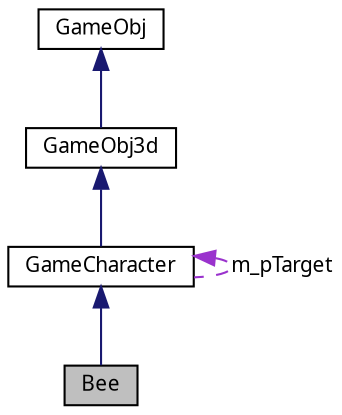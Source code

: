digraph G
{
  bgcolor="transparent";
  edge [fontname="FreeSans.ttf",fontsize=10,labelfontname="FreeSans.ttf",labelfontsize=10];
  node [fontname="FreeSans.ttf",fontsize=10,shape=record];
  Node1 [label="Bee",height=0.2,width=0.4,color="black", fillcolor="grey75", style="filled" fontcolor="black"];
  Node2 -> Node1 [dir=back,color="midnightblue",fontsize=10,style="solid",fontname="FreeSans.ttf"];
  Node2 [label="GameCharacter",height=0.2,width=0.4,color="black",URL="$class_game_character.html"];
  Node3 -> Node2 [dir=back,color="midnightblue",fontsize=10,style="solid",fontname="FreeSans.ttf"];
  Node3 [label="GameObj3d",height=0.2,width=0.4,color="black",URL="$class_game_obj3d.html"];
  Node4 -> Node3 [dir=back,color="midnightblue",fontsize=10,style="solid",fontname="FreeSans.ttf"];
  Node4 [label="GameObj",height=0.2,width=0.4,color="black",URL="$class_game_obj.html"];
  Node2 -> Node2 [dir=back,color="darkorchid3",fontsize=10,style="dashed",label="m_pTarget",fontname="FreeSans.ttf"];
}
